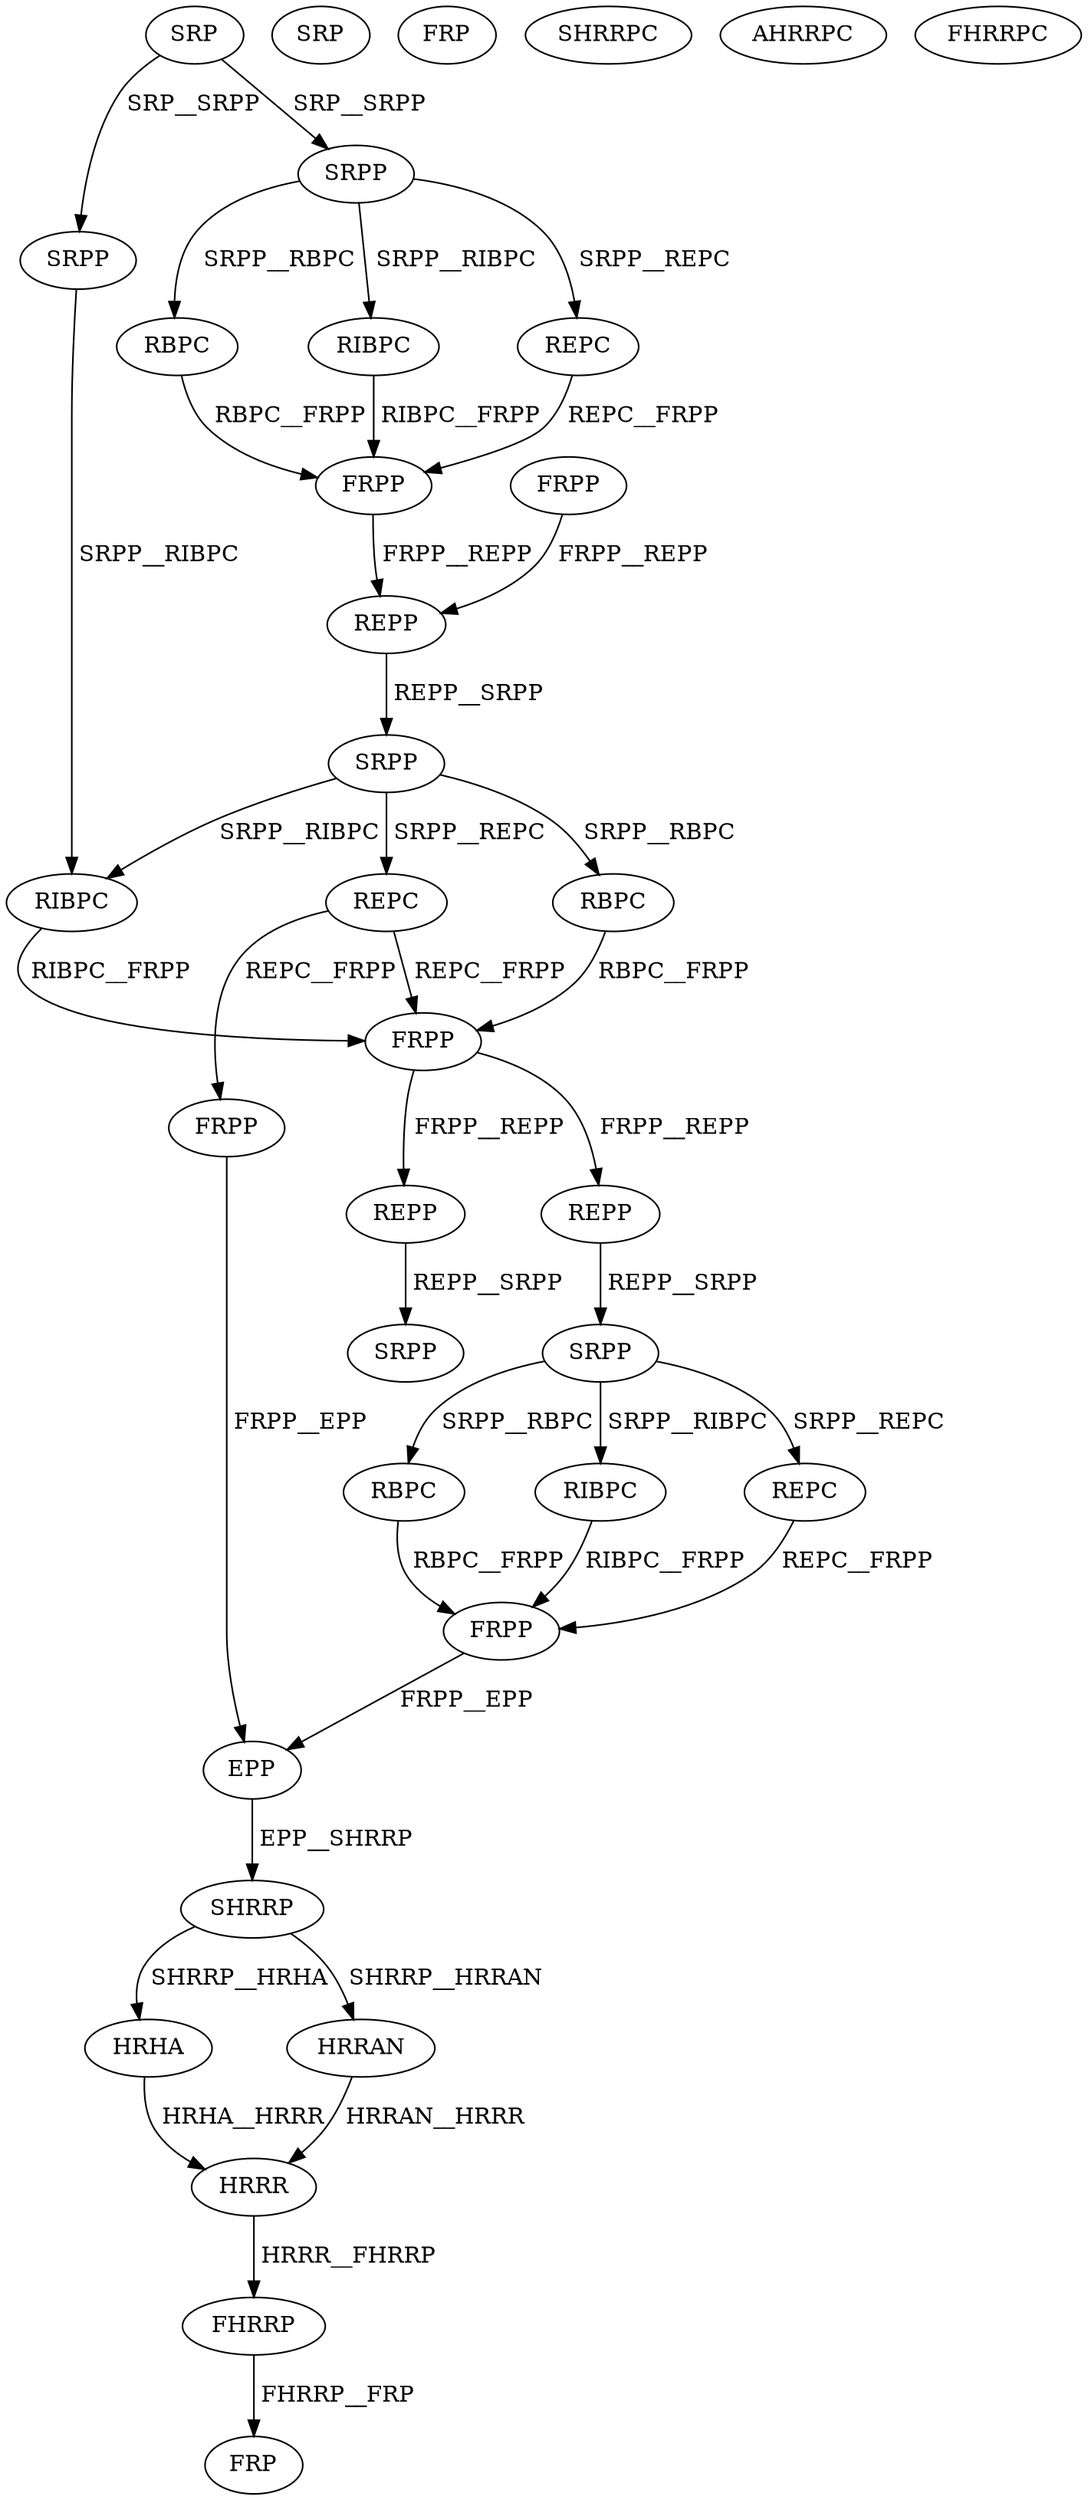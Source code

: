 digraph G { 
1 [label="SRP",color=black,fontcolor=black];
2 [label="SRPP",color=black,fontcolor=black];
3 [label="FRPP",color=black,fontcolor=black];
4 [label="RBPC",color=black,fontcolor=black];
5 [label="RIBPC",color=black,fontcolor=black];
6 [label="REPC",color=black,fontcolor=black];
7 [label="FRPP",color=black,fontcolor=black];
8 [label="SRPP",color=black,fontcolor=black];
9 [label="REPP",color=black,fontcolor=black];
10 [label="SRPP",color=black,fontcolor=black];
11 [label="RIBPC",color=black,fontcolor=black];
12 [label="RBPC",color=black,fontcolor=black];
13 [label="REPC",color=black,fontcolor=black];
14 [label="FRPP",color=black,fontcolor=black];
15 [label="REPP",color=black,fontcolor=black];
16 [label="SRPP",color=black,fontcolor=black];
17 [label="REPP",color=black,fontcolor=black];
18 [label="FRPP",color=black,fontcolor=black];
19 [label="RBPC",color=black,fontcolor=black];
20 [label="RIBPC",color=black,fontcolor=black];
21 [label="REPC",color=black,fontcolor=black];
22 [label="FRPP",color=black,fontcolor=black];
23 [label="SRPP",color=black,fontcolor=black];
24 [label="EPP",color=black,fontcolor=black];
25 [label="SHRRP",color=black,fontcolor=black];
26 [label="SRP",color=black,fontcolor=black];
27 [label="FRP",color=black,fontcolor=black];
28 [label="HRHA",color=black,fontcolor=black];
29 [label="HRRAN",color=black,fontcolor=black];
30 [label="SHRRPC",color=black,fontcolor=black];
31 [label="AHRRPC",color=black,fontcolor=black];
32 [label="FHRRPC",color=black,fontcolor=black];
33 [label="HRRR",color=black,fontcolor=black];
34 [label="FHRRP",color=black,fontcolor=black];
35 [label="FRP",color=black,fontcolor=black];
1->2[label=" SRP__SRPP",color=black,fontcolor=black];
1->8[label=" SRP__SRPP",color=black,fontcolor=black];
2->4[label=" SRPP__RBPC",color=black,fontcolor=black];
2->5[label=" SRPP__RIBPC",color=black,fontcolor=black];
2->6[label=" SRPP__REPC",color=black,fontcolor=black];
3->9[label=" FRPP__REPP",color=black,fontcolor=black];
4->7[label=" RBPC__FRPP",color=black,fontcolor=black];
5->7[label=" RIBPC__FRPP",color=black,fontcolor=black];
6->7[label=" REPC__FRPP",color=black,fontcolor=black];
7->9[label=" FRPP__REPP",color=black,fontcolor=black];
8->11[label=" SRPP__RIBPC",color=black,fontcolor=black];
9->10[label=" REPP__SRPP",color=black,fontcolor=black];
10->11[label=" SRPP__RIBPC",color=black,fontcolor=black];
10->12[label=" SRPP__RBPC",color=black,fontcolor=black];
10->13[label=" SRPP__REPC",color=black,fontcolor=black];
11->14[label=" RIBPC__FRPP",color=black,fontcolor=black];
12->14[label=" RBPC__FRPP",color=black,fontcolor=black];
13->14[label=" REPC__FRPP",color=black,fontcolor=black];
13->18[label=" REPC__FRPP",color=black,fontcolor=black];
14->15[label=" FRPP__REPP",color=black,fontcolor=black];
14->17[label=" FRPP__REPP",color=black,fontcolor=black];
15->16[label=" REPP__SRPP",color=black,fontcolor=black];
16->19[label=" SRPP__RBPC",color=black,fontcolor=black];
16->20[label=" SRPP__RIBPC",color=black,fontcolor=black];
16->21[label=" SRPP__REPC",color=black,fontcolor=black];
17->23[label=" REPP__SRPP",color=black,fontcolor=black];
18->24[label=" FRPP__EPP",color=black,fontcolor=black];
19->22[label=" RBPC__FRPP",color=black,fontcolor=black];
20->22[label=" RIBPC__FRPP",color=black,fontcolor=black];
21->22[label=" REPC__FRPP",color=black,fontcolor=black];
22->24[label=" FRPP__EPP",color=black,fontcolor=black];
24->25[label=" EPP__SHRRP",color=black,fontcolor=black];
25->28[label=" SHRRP__HRHA",color=black,fontcolor=black];
25->29[label=" SHRRP__HRRAN",color=black,fontcolor=black];
28->33[label=" HRHA__HRRR",color=black,fontcolor=black];
29->33[label=" HRRAN__HRRR",color=black,fontcolor=black];
33->34[label=" HRRR__FHRRP",color=black,fontcolor=black];
34->35[label=" FHRRP__FRP",color=black,fontcolor=black];
}
